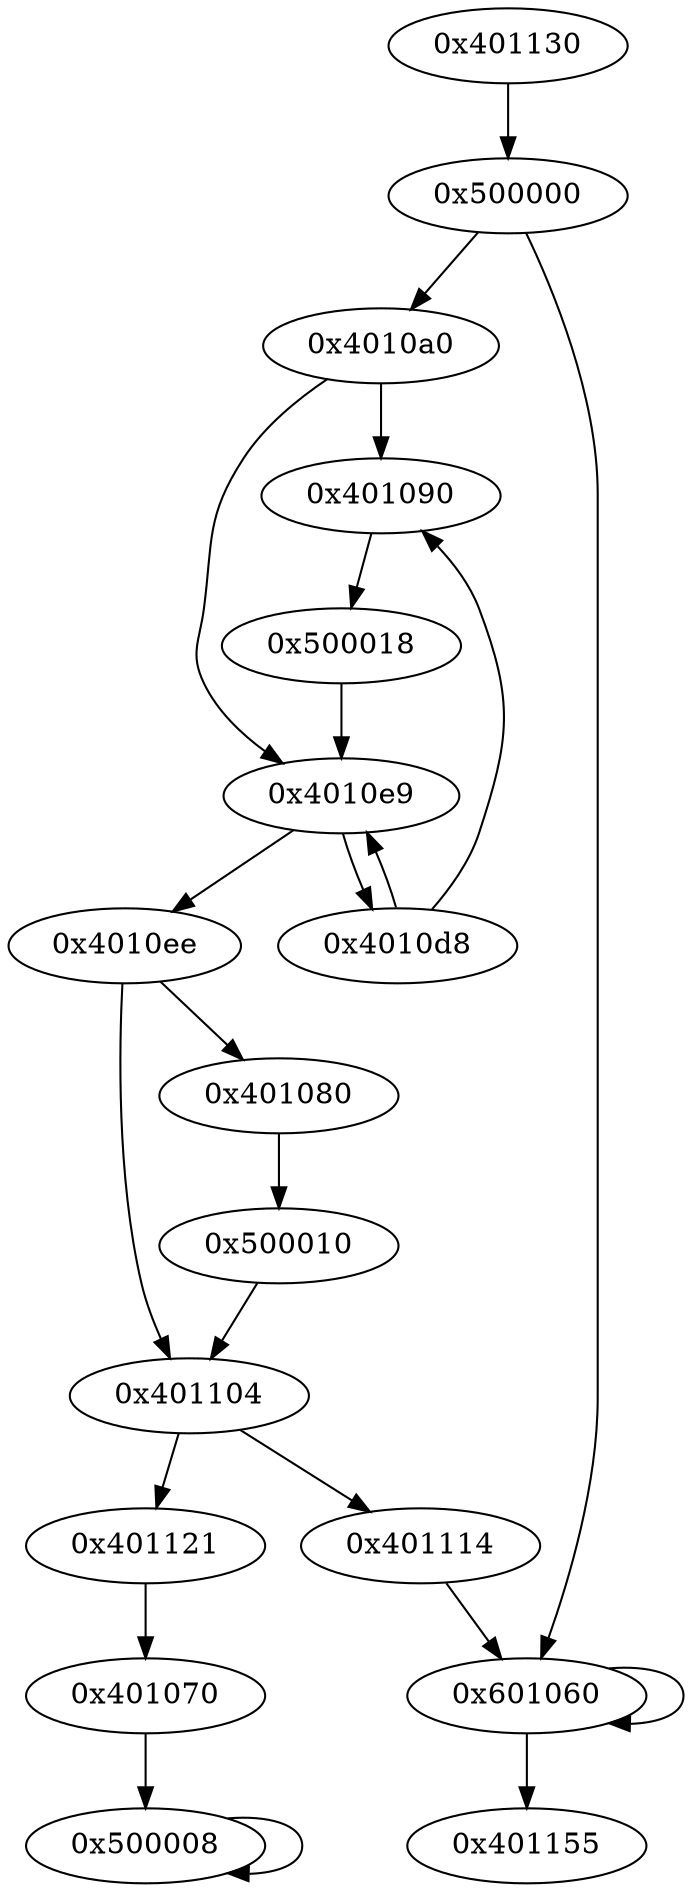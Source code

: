 digraph {
401130 [label="0x401130"];
500000 [label="0x500000"];
"4010a0" [label="0x4010a0"];
401090 [label="0x401090"];
500018 [label="0x500018"];
"4010e9" [label="0x4010e9"];
"4010d8" [label="0x4010d8"];
"4010ee" [label="0x4010ee"];
401080 [label="0x401080"];
500010 [label="0x500010"];
601060 [label="0x601060"];
401104 [label="0x401104"];
401114 [label="0x401114"];
401121 [label="0x401121"];
401070 [label="0x401070"];
500008 [label="0x500008"];
401155 [label="0x401155"];
401130 -> 500000;
500000 -> "4010a0";
500000 -> 601060;
"4010a0" -> 401090;
"4010a0" -> "4010e9";
401090 -> 500018;
500018 -> "4010e9";
"4010e9" -> "4010d8";
"4010e9" -> "4010ee";
"4010d8" -> 401090;
"4010d8" -> "4010e9";
"4010ee" -> 401080;
"4010ee" -> 401104;
401080 -> 500010;
500010 -> 401104;
601060 -> 601060;
601060 -> 401155;
401104 -> 401114;
401104 -> 401121;
401114 -> 601060;
401121 -> 401070;
401070 -> 500008;
500008 -> 500008;
}
